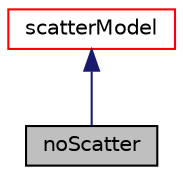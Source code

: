digraph "noScatter"
{
  bgcolor="transparent";
  edge [fontname="Helvetica",fontsize="10",labelfontname="Helvetica",labelfontsize="10"];
  node [fontname="Helvetica",fontsize="10",shape=record];
  Node1 [label="noScatter",height=0.2,width=0.4,color="black", fillcolor="grey75", style="filled" fontcolor="black"];
  Node2 -> Node1 [dir="back",color="midnightblue",fontsize="10",style="solid",fontname="Helvetica"];
  Node2 [label="scatterModel",height=0.2,width=0.4,color="red",URL="$classFoam_1_1radiation_1_1scatterModel.html",tooltip="Base class for radiation scattering. "];
}
